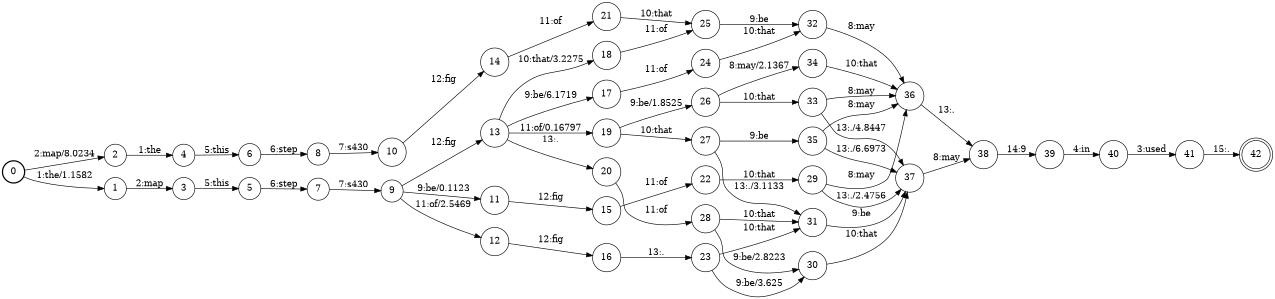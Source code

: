 digraph FST {
rankdir = LR;
size = "8.5,11";
label = "";
center = 1;
orientation = Portrait;
ranksep = "0.4";
nodesep = "0.25";
0 [label = "0", shape = circle, style = bold, fontsize = 14]
	0 -> 1 [label = "1:the/1.1582", fontsize = 14];
	0 -> 2 [label = "2:map/8.0234", fontsize = 14];
1 [label = "1", shape = circle, style = solid, fontsize = 14]
	1 -> 3 [label = "2:map", fontsize = 14];
2 [label = "2", shape = circle, style = solid, fontsize = 14]
	2 -> 4 [label = "1:the", fontsize = 14];
3 [label = "3", shape = circle, style = solid, fontsize = 14]
	3 -> 5 [label = "5:this", fontsize = 14];
4 [label = "4", shape = circle, style = solid, fontsize = 14]
	4 -> 6 [label = "5:this", fontsize = 14];
5 [label = "5", shape = circle, style = solid, fontsize = 14]
	5 -> 7 [label = "6:step", fontsize = 14];
6 [label = "6", shape = circle, style = solid, fontsize = 14]
	6 -> 8 [label = "6:step", fontsize = 14];
7 [label = "7", shape = circle, style = solid, fontsize = 14]
	7 -> 9 [label = "7:s430", fontsize = 14];
8 [label = "8", shape = circle, style = solid, fontsize = 14]
	8 -> 10 [label = "7:s430", fontsize = 14];
9 [label = "9", shape = circle, style = solid, fontsize = 14]
	9 -> 11 [label = "9:be/0.1123", fontsize = 14];
	9 -> 12 [label = "11:of/2.5469", fontsize = 14];
	9 -> 13 [label = "12:fig", fontsize = 14];
10 [label = "10", shape = circle, style = solid, fontsize = 14]
	10 -> 14 [label = "12:fig", fontsize = 14];
11 [label = "11", shape = circle, style = solid, fontsize = 14]
	11 -> 15 [label = "12:fig", fontsize = 14];
12 [label = "12", shape = circle, style = solid, fontsize = 14]
	12 -> 16 [label = "12:fig", fontsize = 14];
13 [label = "13", shape = circle, style = solid, fontsize = 14]
	13 -> 17 [label = "9:be/6.1719", fontsize = 14];
	13 -> 18 [label = "10:that/3.2275", fontsize = 14];
	13 -> 19 [label = "11:of/0.16797", fontsize = 14];
	13 -> 20 [label = "13:.", fontsize = 14];
14 [label = "14", shape = circle, style = solid, fontsize = 14]
	14 -> 21 [label = "11:of", fontsize = 14];
15 [label = "15", shape = circle, style = solid, fontsize = 14]
	15 -> 22 [label = "11:of", fontsize = 14];
16 [label = "16", shape = circle, style = solid, fontsize = 14]
	16 -> 23 [label = "13:.", fontsize = 14];
17 [label = "17", shape = circle, style = solid, fontsize = 14]
	17 -> 24 [label = "11:of", fontsize = 14];
18 [label = "18", shape = circle, style = solid, fontsize = 14]
	18 -> 25 [label = "11:of", fontsize = 14];
19 [label = "19", shape = circle, style = solid, fontsize = 14]
	19 -> 26 [label = "9:be/1.8525", fontsize = 14];
	19 -> 27 [label = "10:that", fontsize = 14];
20 [label = "20", shape = circle, style = solid, fontsize = 14]
	20 -> 28 [label = "11:of", fontsize = 14];
21 [label = "21", shape = circle, style = solid, fontsize = 14]
	21 -> 25 [label = "10:that", fontsize = 14];
22 [label = "22", shape = circle, style = solid, fontsize = 14]
	22 -> 29 [label = "10:that", fontsize = 14];
23 [label = "23", shape = circle, style = solid, fontsize = 14]
	23 -> 30 [label = "9:be/3.625", fontsize = 14];
	23 -> 31 [label = "10:that", fontsize = 14];
24 [label = "24", shape = circle, style = solid, fontsize = 14]
	24 -> 32 [label = "10:that", fontsize = 14];
25 [label = "25", shape = circle, style = solid, fontsize = 14]
	25 -> 32 [label = "9:be", fontsize = 14];
26 [label = "26", shape = circle, style = solid, fontsize = 14]
	26 -> 34 [label = "8:may/2.1367", fontsize = 14];
	26 -> 33 [label = "10:that", fontsize = 14];
27 [label = "27", shape = circle, style = solid, fontsize = 14]
	27 -> 35 [label = "9:be", fontsize = 14];
	27 -> 31 [label = "13:./3.1133", fontsize = 14];
28 [label = "28", shape = circle, style = solid, fontsize = 14]
	28 -> 30 [label = "9:be/2.8223", fontsize = 14];
	28 -> 31 [label = "10:that", fontsize = 14];
29 [label = "29", shape = circle, style = solid, fontsize = 14]
	29 -> 36 [label = "8:may", fontsize = 14];
	29 -> 37 [label = "13:./2.4756", fontsize = 14];
30 [label = "30", shape = circle, style = solid, fontsize = 14]
	30 -> 37 [label = "10:that", fontsize = 14];
31 [label = "31", shape = circle, style = solid, fontsize = 14]
	31 -> 37 [label = "9:be", fontsize = 14];
32 [label = "32", shape = circle, style = solid, fontsize = 14]
	32 -> 36 [label = "8:may", fontsize = 14];
33 [label = "33", shape = circle, style = solid, fontsize = 14]
	33 -> 36 [label = "8:may", fontsize = 14];
	33 -> 37 [label = "13:./4.8447", fontsize = 14];
34 [label = "34", shape = circle, style = solid, fontsize = 14]
	34 -> 36 [label = "10:that", fontsize = 14];
35 [label = "35", shape = circle, style = solid, fontsize = 14]
	35 -> 36 [label = "8:may", fontsize = 14];
	35 -> 37 [label = "13:./6.6973", fontsize = 14];
36 [label = "36", shape = circle, style = solid, fontsize = 14]
	36 -> 38 [label = "13:.", fontsize = 14];
37 [label = "37", shape = circle, style = solid, fontsize = 14]
	37 -> 38 [label = "8:may", fontsize = 14];
38 [label = "38", shape = circle, style = solid, fontsize = 14]
	38 -> 39 [label = "14:9", fontsize = 14];
39 [label = "39", shape = circle, style = solid, fontsize = 14]
	39 -> 40 [label = "4:in", fontsize = 14];
40 [label = "40", shape = circle, style = solid, fontsize = 14]
	40 -> 41 [label = "3:used", fontsize = 14];
41 [label = "41", shape = circle, style = solid, fontsize = 14]
	41 -> 42 [label = "15:.", fontsize = 14];
42 [label = "42", shape = doublecircle, style = solid, fontsize = 14]
}

